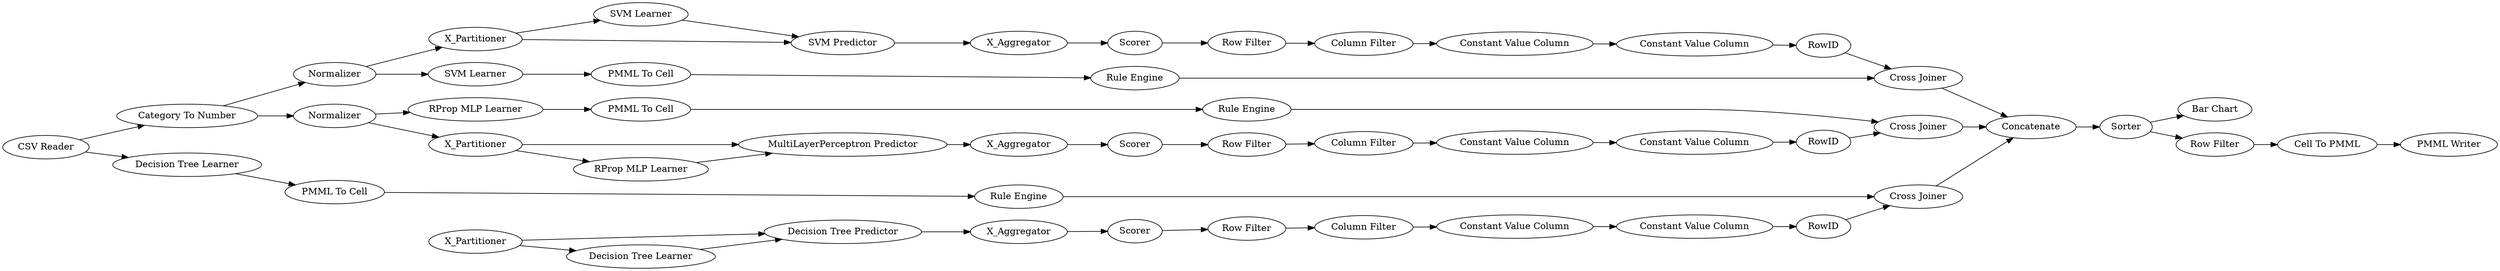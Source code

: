 digraph {
	"-8999980404129959863_53" [label="Bar Chart"]
	"2029526823212142133_39" [label="Column Filter"]
	"-8776492686616386366_30" [label="Cross Joiner"]
	"2029526823212142133_42" [label=RowID]
	"-8766171737624413839_10" [label="Row Filter"]
	"2029526823212142133_43" [label=X_Aggregator]
	"2029526823212142133_40" [label="Constant Value Column"]
	"-8999980404129959863_2" [label="Category To Number"]
	"-8776492686616386366_28" [label="Constant Value Column"]
	"-8776492686616386366_27" [label="Constant Value Column"]
	"-8766171737624413839_16" [label="RProp MLP Learner"]
	"-8776492686616386366_19" [label=X_Partitioner]
	"-8776492686616386366_32" [label="PMML To Cell"]
	"-8766171737624413839_5" [label=X_Partitioner]
	"-8776492686616386366_24" [label=Scorer]
	"-8766171737624413839_11" [label="Column Filter"]
	"-8776492686616386366_25" [label="Row Filter"]
	"-8999980404129959863_48" [label=Concatenate]
	"-8999980404129959863_1" [label="CSV Reader"]
	"-8999980404129959863_50" [label="Row Filter"]
	"-8766171737624413839_17" [label="PMML To Cell"]
	"-8766171737624413839_18" [label="Rule Engine"]
	"-8776492686616386366_33" [label="Rule Engine"]
	"-8766171737624413839_12" [label="Constant Value Column"]
	"2029526823212142133_45" [label="Decision Tree Learner"]
	"-8776492686616386366_20" [label="SVM Learner"]
	"2029526823212142133_47" [label="Rule Engine"]
	"2029526823212142133_41" [label="Constant Value Column"]
	"-8766171737624413839_7" [label="MultiLayerPerceptron Predictor"]
	"-8776492686616386366_23" [label=X_Aggregator]
	"-8776492686616386366_29" [label=RowID]
	"-8766171737624413839_13" [label="Constant Value Column"]
	"2029526823212142133_46" [label="PMML To Cell"]
	"2029526823212142133_37" [label=Scorer]
	"-8776492686616386366_3" [label=Normalizer]
	"2029526823212142133_34" [label=X_Partitioner]
	"-8766171737624413839_15" [label="Cross Joiner"]
	"2029526823212142133_44" [label="Cross Joiner"]
	"-8766171737624413839_6" [label="RProp MLP Learner"]
	"-8766171737624413839_4" [label=Normalizer]
	"-8766171737624413839_8" [label=X_Aggregator]
	"-8776492686616386366_26" [label="Column Filter"]
	"2029526823212142133_38" [label="Row Filter"]
	"-8999980404129959863_52" [label="PMML Writer"]
	"-8999980404129959863_49" [label=Sorter]
	"-8776492686616386366_21" [label="SVM Predictor"]
	"2029526823212142133_36" [label="Decision Tree Predictor"]
	"-8766171737624413839_9" [label=Scorer]
	"-8776492686616386366_31" [label="SVM Learner"]
	"-8766171737624413839_14" [label=RowID]
	"-8999980404129959863_51" [label="Cell To PMML"]
	"2029526823212142133_35" [label="Decision Tree Learner"]
	"-8776492686616386366_26" -> "-8776492686616386366_27"
	"-8999980404129959863_49" -> "-8999980404129959863_53"
	"-8766171737624413839_12" -> "-8766171737624413839_13"
	"-8999980404129959863_2" -> "-8766171737624413839_4"
	"2029526823212142133_44" -> "-8999980404129959863_48"
	"-8776492686616386366_23" -> "-8776492686616386366_24"
	"-8999980404129959863_1" -> "-8999980404129959863_2"
	"2029526823212142133_45" -> "2029526823212142133_46"
	"2029526823212142133_35" -> "2029526823212142133_36"
	"-8766171737624413839_7" -> "-8766171737624413839_8"
	"-8776492686616386366_3" -> "-8776492686616386366_19"
	"-8766171737624413839_18" -> "-8766171737624413839_15"
	"-8776492686616386366_31" -> "-8776492686616386366_32"
	"-8776492686616386366_27" -> "-8776492686616386366_28"
	"-8766171737624413839_16" -> "-8766171737624413839_17"
	"-8776492686616386366_30" -> "-8999980404129959863_48"
	"-8766171737624413839_9" -> "-8766171737624413839_10"
	"2029526823212142133_47" -> "2029526823212142133_44"
	"2029526823212142133_40" -> "2029526823212142133_41"
	"-8766171737624413839_6" -> "-8766171737624413839_7"
	"2029526823212142133_37" -> "2029526823212142133_38"
	"2029526823212142133_39" -> "2029526823212142133_40"
	"2029526823212142133_38" -> "2029526823212142133_39"
	"2029526823212142133_34" -> "2029526823212142133_36"
	"-8776492686616386366_29" -> "-8776492686616386366_30"
	"-8999980404129959863_2" -> "-8776492686616386366_3"
	"-8766171737624413839_4" -> "-8766171737624413839_5"
	"-8776492686616386366_32" -> "-8776492686616386366_33"
	"-8766171737624413839_10" -> "-8766171737624413839_11"
	"-8776492686616386366_20" -> "-8776492686616386366_21"
	"-8766171737624413839_17" -> "-8766171737624413839_18"
	"-8776492686616386366_28" -> "-8776492686616386366_29"
	"-8766171737624413839_5" -> "-8766171737624413839_7"
	"-8766171737624413839_11" -> "-8766171737624413839_12"
	"-8766171737624413839_8" -> "-8766171737624413839_9"
	"2029526823212142133_43" -> "2029526823212142133_37"
	"2029526823212142133_41" -> "2029526823212142133_42"
	"-8999980404129959863_50" -> "-8999980404129959863_51"
	"-8766171737624413839_4" -> "-8766171737624413839_16"
	"-8776492686616386366_21" -> "-8776492686616386366_23"
	"-8999980404129959863_48" -> "-8999980404129959863_49"
	"-8766171737624413839_5" -> "-8766171737624413839_6"
	"-8776492686616386366_33" -> "-8776492686616386366_30"
	"-8766171737624413839_13" -> "-8766171737624413839_14"
	"-8776492686616386366_24" -> "-8776492686616386366_25"
	"-8766171737624413839_15" -> "-8999980404129959863_48"
	"-8766171737624413839_14" -> "-8766171737624413839_15"
	"-8776492686616386366_25" -> "-8776492686616386366_26"
	"2029526823212142133_36" -> "2029526823212142133_43"
	"2029526823212142133_42" -> "2029526823212142133_44"
	"-8776492686616386366_19" -> "-8776492686616386366_21"
	"2029526823212142133_34" -> "2029526823212142133_35"
	"-8999980404129959863_49" -> "-8999980404129959863_50"
	"-8776492686616386366_19" -> "-8776492686616386366_20"
	"-8999980404129959863_51" -> "-8999980404129959863_52"
	"-8776492686616386366_3" -> "-8776492686616386366_31"
	"2029526823212142133_46" -> "2029526823212142133_47"
	"-8999980404129959863_1" -> "2029526823212142133_45"
	rankdir=LR
}
